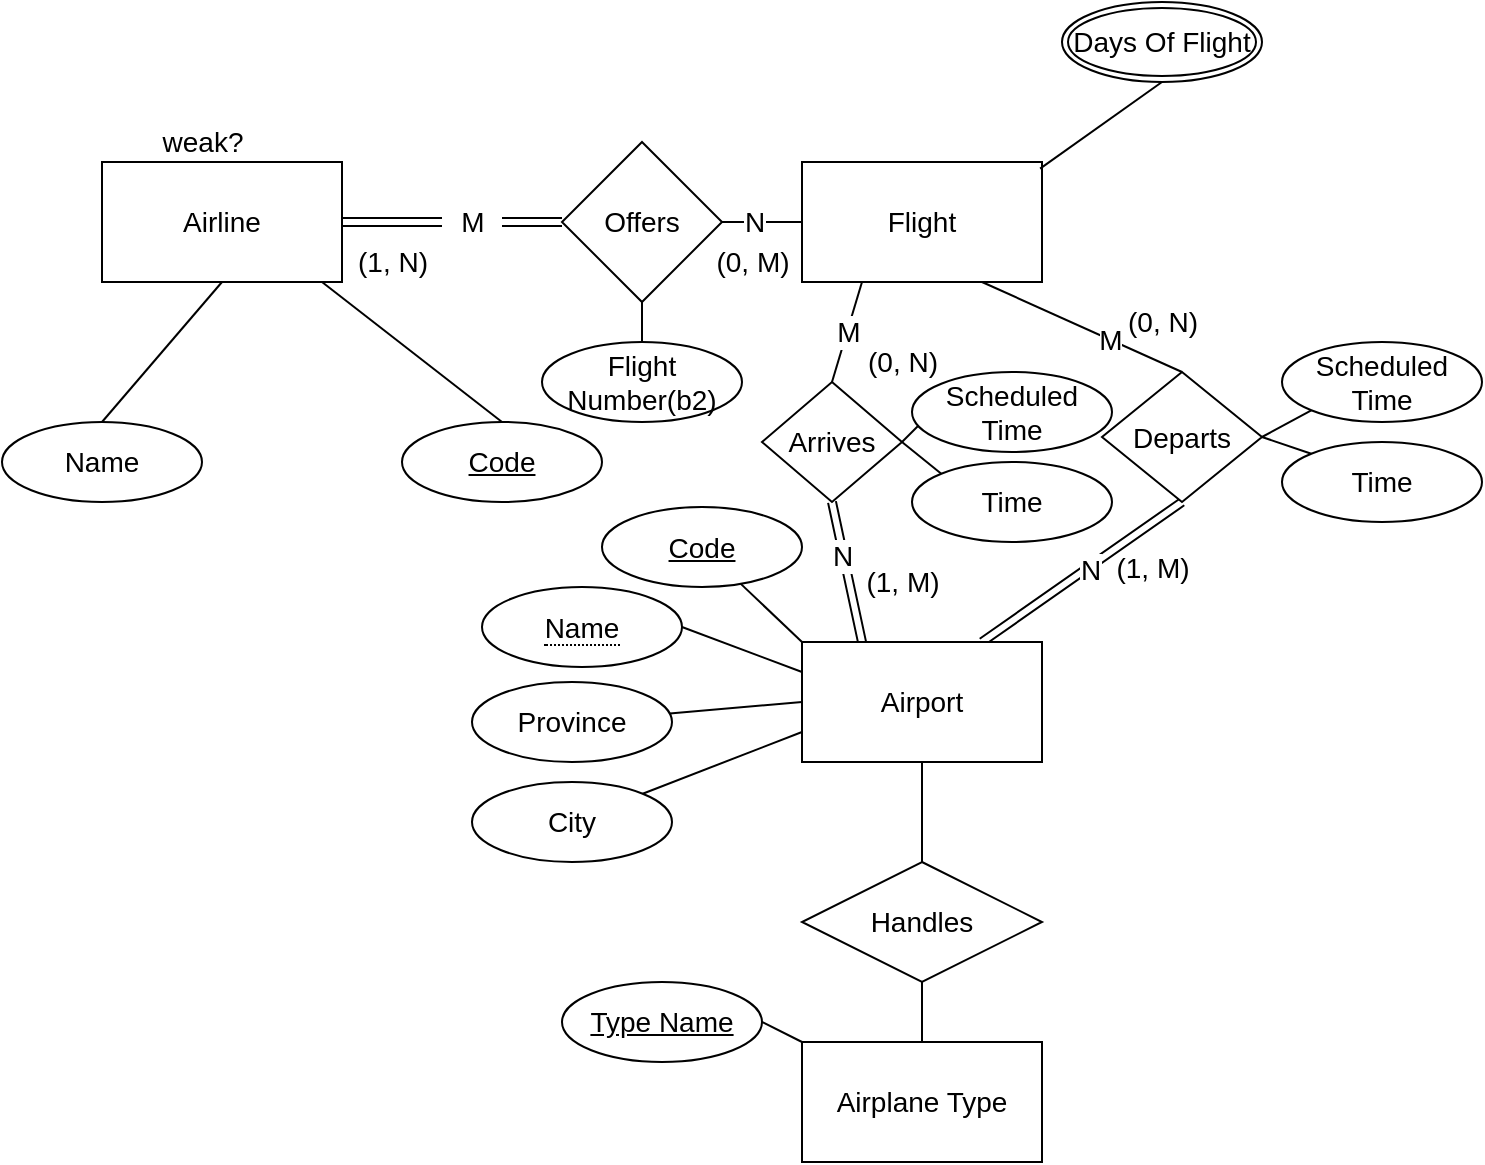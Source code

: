 <mxfile version="14.2.6" type="github">
  <diagram id="R2lEEEUBdFMjLlhIrx00" name="Page-1">
    <mxGraphModel dx="529" dy="261" grid="1" gridSize="10" guides="1" tooltips="1" connect="1" arrows="1" fold="1" page="1" pageScale="1" pageWidth="850" pageHeight="1100" math="0" shadow="0" extFonts="Permanent Marker^https://fonts.googleapis.com/css?family=Permanent+Marker">
      <root>
        <mxCell id="0" />
        <mxCell id="1" parent="0" />
        <mxCell id="889HRzhokT1V8vw9vYlZ-7" value="Airline" style="whiteSpace=wrap;html=1;align=center;fontSize=14;" vertex="1" parent="1">
          <mxGeometry x="190" y="360" width="120" height="60" as="geometry" />
        </mxCell>
        <mxCell id="889HRzhokT1V8vw9vYlZ-8" value="&lt;div&gt;Name&lt;/div&gt;" style="ellipse;whiteSpace=wrap;html=1;align=center;fontSize=14;" vertex="1" parent="1">
          <mxGeometry x="140" y="490" width="100" height="40" as="geometry" />
        </mxCell>
        <mxCell id="889HRzhokT1V8vw9vYlZ-9" value="Code " style="ellipse;whiteSpace=wrap;html=1;align=center;fontStyle=4;fontSize=14;" vertex="1" parent="1">
          <mxGeometry x="340" y="490" width="100" height="40" as="geometry" />
        </mxCell>
        <mxCell id="889HRzhokT1V8vw9vYlZ-11" value="" style="endArrow=none;html=1;rounded=0;fontSize=14;entryX=0.5;entryY=0;entryDx=0;entryDy=0;" edge="1" parent="1" target="889HRzhokT1V8vw9vYlZ-9">
          <mxGeometry relative="1" as="geometry">
            <mxPoint x="300" y="420" as="sourcePoint" />
            <mxPoint x="460" y="420" as="targetPoint" />
          </mxGeometry>
        </mxCell>
        <mxCell id="889HRzhokT1V8vw9vYlZ-12" value="" style="endArrow=none;html=1;rounded=0;fontSize=14;exitX=0.5;exitY=1;exitDx=0;exitDy=0;entryX=0.5;entryY=0;entryDx=0;entryDy=0;" edge="1" parent="1" source="889HRzhokT1V8vw9vYlZ-7" target="889HRzhokT1V8vw9vYlZ-8">
          <mxGeometry relative="1" as="geometry">
            <mxPoint x="-10" y="490" as="sourcePoint" />
            <mxPoint x="150" y="490" as="targetPoint" />
          </mxGeometry>
        </mxCell>
        <mxCell id="889HRzhokT1V8vw9vYlZ-13" value="" style="endArrow=none;html=1;rounded=0;fontSize=14;exitX=1;exitY=0.5;exitDx=0;exitDy=0;" edge="1" parent="1" source="889HRzhokT1V8vw9vYlZ-14">
          <mxGeometry relative="1" as="geometry">
            <mxPoint x="380" y="380" as="sourcePoint" />
            <mxPoint x="540" y="390" as="targetPoint" />
          </mxGeometry>
        </mxCell>
        <mxCell id="889HRzhokT1V8vw9vYlZ-48" value="N" style="edgeLabel;html=1;align=center;verticalAlign=middle;resizable=0;points=[];fontSize=14;" vertex="1" connectable="0" parent="889HRzhokT1V8vw9vYlZ-13">
          <mxGeometry x="-0.236" relative="1" as="geometry">
            <mxPoint as="offset" />
          </mxGeometry>
        </mxCell>
        <mxCell id="889HRzhokT1V8vw9vYlZ-14" value="&lt;div&gt;Offers&lt;/div&gt;" style="rhombus;whiteSpace=wrap;html=1;fontSize=14;" vertex="1" parent="1">
          <mxGeometry x="420" y="350" width="80" height="80" as="geometry" />
        </mxCell>
        <mxCell id="889HRzhokT1V8vw9vYlZ-15" value="" style="endArrow=none;html=1;rounded=0;fontSize=14;exitX=1;exitY=0.5;exitDx=0;exitDy=0;shape=link;" edge="1" parent="1" source="889HRzhokT1V8vw9vYlZ-42" target="889HRzhokT1V8vw9vYlZ-14">
          <mxGeometry relative="1" as="geometry">
            <mxPoint x="350" y="390" as="sourcePoint" />
            <mxPoint x="540" y="390" as="targetPoint" />
          </mxGeometry>
        </mxCell>
        <mxCell id="889HRzhokT1V8vw9vYlZ-21" value="Flight" style="whiteSpace=wrap;html=1;align=center;fontSize=14;" vertex="1" parent="1">
          <mxGeometry x="540" y="360" width="120" height="60" as="geometry" />
        </mxCell>
        <mxCell id="889HRzhokT1V8vw9vYlZ-28" value="Days Of Flight" style="ellipse;shape=doubleEllipse;margin=3;whiteSpace=wrap;html=1;align=center;fontSize=14;" vertex="1" parent="1">
          <mxGeometry x="670" y="280" width="100" height="40" as="geometry" />
        </mxCell>
        <mxCell id="889HRzhokT1V8vw9vYlZ-29" value="" style="endArrow=none;html=1;rounded=0;fontSize=14;entryX=0.5;entryY=1;entryDx=0;entryDy=0;exitX=0.992;exitY=0.055;exitDx=0;exitDy=0;exitPerimeter=0;" edge="1" parent="1" source="889HRzhokT1V8vw9vYlZ-21" target="889HRzhokT1V8vw9vYlZ-28">
          <mxGeometry relative="1" as="geometry">
            <mxPoint x="610" y="470" as="sourcePoint" />
            <mxPoint x="820" y="420" as="targetPoint" />
          </mxGeometry>
        </mxCell>
        <mxCell id="889HRzhokT1V8vw9vYlZ-76" style="edgeStyle=none;rounded=0;orthogonalLoop=1;jettySize=auto;html=1;exitX=1;exitY=0.5;exitDx=0;exitDy=0;endArrow=none;endFill=0;fontSize=14;" edge="1" parent="1" source="889HRzhokT1V8vw9vYlZ-34">
          <mxGeometry relative="1" as="geometry">
            <mxPoint x="600" y="490" as="targetPoint" />
          </mxGeometry>
        </mxCell>
        <mxCell id="889HRzhokT1V8vw9vYlZ-78" style="edgeStyle=none;rounded=0;orthogonalLoop=1;jettySize=auto;html=1;exitX=1;exitY=0.5;exitDx=0;exitDy=0;endArrow=none;endFill=0;fontSize=14;entryX=0;entryY=0;entryDx=0;entryDy=0;" edge="1" parent="1" source="889HRzhokT1V8vw9vYlZ-34" target="889HRzhokT1V8vw9vYlZ-79">
          <mxGeometry relative="1" as="geometry">
            <mxPoint x="600" y="510" as="targetPoint" />
          </mxGeometry>
        </mxCell>
        <mxCell id="889HRzhokT1V8vw9vYlZ-34" value="Arrives" style="shape=rhombus;perimeter=rhombusPerimeter;whiteSpace=wrap;html=1;align=center;fontSize=14;" vertex="1" parent="1">
          <mxGeometry x="520" y="470" width="70" height="60" as="geometry" />
        </mxCell>
        <mxCell id="889HRzhokT1V8vw9vYlZ-38" value="" style="endArrow=none;html=1;rounded=0;fontSize=14;exitX=0.25;exitY=1;exitDx=0;exitDy=0;entryX=0.5;entryY=0;entryDx=0;entryDy=0;" edge="1" parent="1" source="889HRzhokT1V8vw9vYlZ-21" target="889HRzhokT1V8vw9vYlZ-34">
          <mxGeometry relative="1" as="geometry">
            <mxPoint x="440" y="240" as="sourcePoint" />
            <mxPoint x="600" y="240" as="targetPoint" />
          </mxGeometry>
        </mxCell>
        <mxCell id="889HRzhokT1V8vw9vYlZ-62" value="M" style="edgeLabel;html=1;align=center;verticalAlign=middle;resizable=0;points=[];fontSize=14;" vertex="1" connectable="0" parent="889HRzhokT1V8vw9vYlZ-38">
          <mxGeometry x="-0.01" relative="1" as="geometry">
            <mxPoint as="offset" />
          </mxGeometry>
        </mxCell>
        <mxCell id="889HRzhokT1V8vw9vYlZ-67" style="edgeStyle=none;rounded=0;orthogonalLoop=1;jettySize=auto;html=1;entryX=0;entryY=0;entryDx=0;entryDy=0;endArrow=none;endFill=0;fontSize=14;" edge="1" parent="1" source="889HRzhokT1V8vw9vYlZ-39" target="889HRzhokT1V8vw9vYlZ-57">
          <mxGeometry relative="1" as="geometry" />
        </mxCell>
        <mxCell id="889HRzhokT1V8vw9vYlZ-39" value="Code" style="ellipse;whiteSpace=wrap;html=1;align=center;fontStyle=4;fontSize=14;" vertex="1" parent="1">
          <mxGeometry x="440" y="532.5" width="100" height="40" as="geometry" />
        </mxCell>
        <mxCell id="889HRzhokT1V8vw9vYlZ-41" value="Province" style="ellipse;whiteSpace=wrap;html=1;align=center;fontSize=14;" vertex="1" parent="1">
          <mxGeometry x="375" y="620" width="100" height="40" as="geometry" />
        </mxCell>
        <mxCell id="889HRzhokT1V8vw9vYlZ-44" value="" style="edgeStyle=orthogonalEdgeStyle;shape=link;rounded=0;orthogonalLoop=1;jettySize=auto;html=1;fontSize=14;" edge="1" parent="1" source="889HRzhokT1V8vw9vYlZ-42" target="889HRzhokT1V8vw9vYlZ-7">
          <mxGeometry relative="1" as="geometry" />
        </mxCell>
        <mxCell id="889HRzhokT1V8vw9vYlZ-45" value="" style="edgeStyle=orthogonalEdgeStyle;shape=link;rounded=0;orthogonalLoop=1;jettySize=auto;html=1;fontSize=14;" edge="1" parent="1" source="889HRzhokT1V8vw9vYlZ-42" target="889HRzhokT1V8vw9vYlZ-14">
          <mxGeometry relative="1" as="geometry" />
        </mxCell>
        <mxCell id="889HRzhokT1V8vw9vYlZ-42" value="M" style="text;html=1;align=center;verticalAlign=middle;resizable=0;points=[];autosize=1;fontSize=14;" vertex="1" parent="1">
          <mxGeometry x="360" y="380" width="30" height="20" as="geometry" />
        </mxCell>
        <mxCell id="889HRzhokT1V8vw9vYlZ-43" value="" style="endArrow=none;html=1;rounded=0;fontSize=14;exitX=1;exitY=0.5;exitDx=0;exitDy=0;shape=link;" edge="1" parent="1" source="889HRzhokT1V8vw9vYlZ-7" target="889HRzhokT1V8vw9vYlZ-42">
          <mxGeometry relative="1" as="geometry">
            <mxPoint x="350" y="390" as="sourcePoint" />
            <mxPoint x="400" y="390" as="targetPoint" />
          </mxGeometry>
        </mxCell>
        <mxCell id="889HRzhokT1V8vw9vYlZ-46" value="(1, N)" style="text;html=1;align=center;verticalAlign=middle;resizable=0;points=[];autosize=1;fontSize=14;" vertex="1" parent="1">
          <mxGeometry x="310" y="400" width="50" height="20" as="geometry" />
        </mxCell>
        <mxCell id="889HRzhokT1V8vw9vYlZ-47" value="(0, M)" style="text;html=1;align=center;verticalAlign=middle;resizable=0;points=[];autosize=1;fontSize=14;" vertex="1" parent="1">
          <mxGeometry x="490" y="400" width="50" height="20" as="geometry" />
        </mxCell>
        <mxCell id="889HRzhokT1V8vw9vYlZ-49" value="" style="endArrow=none;html=1;fontSize=14;" edge="1" parent="1">
          <mxGeometry width="50" height="50" relative="1" as="geometry">
            <mxPoint x="460" y="450" as="sourcePoint" />
            <mxPoint x="460" y="430" as="targetPoint" />
          </mxGeometry>
        </mxCell>
        <mxCell id="889HRzhokT1V8vw9vYlZ-50" value="Flight Number(b2)" style="ellipse;whiteSpace=wrap;html=1;align=center;fontSize=14;" vertex="1" parent="1">
          <mxGeometry x="410" y="450" width="100" height="40" as="geometry" />
        </mxCell>
        <mxCell id="889HRzhokT1V8vw9vYlZ-53" style="orthogonalLoop=1;jettySize=auto;html=1;exitX=0.5;exitY=1;exitDx=0;exitDy=0;fontSize=14;rounded=0;endArrow=none;endFill=0;entryX=0.75;entryY=0;entryDx=0;entryDy=0;shape=link;" edge="1" parent="1" source="889HRzhokT1V8vw9vYlZ-51" target="889HRzhokT1V8vw9vYlZ-57">
          <mxGeometry relative="1" as="geometry">
            <mxPoint x="620" y="570" as="targetPoint" />
          </mxGeometry>
        </mxCell>
        <mxCell id="889HRzhokT1V8vw9vYlZ-65" value="N" style="edgeLabel;html=1;align=center;verticalAlign=middle;resizable=0;points=[];fontSize=14;" vertex="1" connectable="0" parent="889HRzhokT1V8vw9vYlZ-53">
          <mxGeometry x="-0.055" y="1" relative="1" as="geometry">
            <mxPoint as="offset" />
          </mxGeometry>
        </mxCell>
        <mxCell id="889HRzhokT1V8vw9vYlZ-82" style="edgeStyle=none;rounded=0;orthogonalLoop=1;jettySize=auto;html=1;exitX=1;exitY=0.5;exitDx=0;exitDy=0;entryX=0;entryY=1;entryDx=0;entryDy=0;endArrow=none;endFill=0;fontSize=14;" edge="1" parent="1" source="889HRzhokT1V8vw9vYlZ-51" target="889HRzhokT1V8vw9vYlZ-80">
          <mxGeometry relative="1" as="geometry" />
        </mxCell>
        <mxCell id="889HRzhokT1V8vw9vYlZ-51" value="Departs" style="shape=rhombus;perimeter=rhombusPerimeter;whiteSpace=wrap;html=1;align=center;fontSize=14;" vertex="1" parent="1">
          <mxGeometry x="690" y="465" width="80" height="65" as="geometry" />
        </mxCell>
        <mxCell id="889HRzhokT1V8vw9vYlZ-52" value="" style="endArrow=none;html=1;rounded=0;fontSize=14;entryX=0.5;entryY=0;entryDx=0;entryDy=0;exitX=0.75;exitY=1;exitDx=0;exitDy=0;" edge="1" parent="1" source="889HRzhokT1V8vw9vYlZ-21" target="889HRzhokT1V8vw9vYlZ-51">
          <mxGeometry relative="1" as="geometry">
            <mxPoint x="600" y="320" as="sourcePoint" />
            <mxPoint x="760" y="170" as="targetPoint" />
          </mxGeometry>
        </mxCell>
        <mxCell id="889HRzhokT1V8vw9vYlZ-64" value="M" style="edgeLabel;html=1;align=center;verticalAlign=middle;resizable=0;points=[];fontSize=14;" vertex="1" connectable="0" parent="889HRzhokT1V8vw9vYlZ-52">
          <mxGeometry x="0.268" relative="1" as="geometry">
            <mxPoint as="offset" />
          </mxGeometry>
        </mxCell>
        <mxCell id="889HRzhokT1V8vw9vYlZ-57" value="Airport" style="whiteSpace=wrap;html=1;align=center;fontSize=14;" vertex="1" parent="1">
          <mxGeometry x="540" y="600" width="120" height="60" as="geometry" />
        </mxCell>
        <mxCell id="889HRzhokT1V8vw9vYlZ-60" value="" style="endArrow=none;html=1;rounded=0;fontSize=14;entryX=0.25;entryY=0;entryDx=0;entryDy=0;exitX=0.5;exitY=1;exitDx=0;exitDy=0;shape=link;" edge="1" parent="1" source="889HRzhokT1V8vw9vYlZ-34" target="889HRzhokT1V8vw9vYlZ-57">
          <mxGeometry relative="1" as="geometry">
            <mxPoint x="550" y="529.31" as="sourcePoint" />
            <mxPoint x="710" y="529.31" as="targetPoint" />
          </mxGeometry>
        </mxCell>
        <mxCell id="889HRzhokT1V8vw9vYlZ-63" value="N" style="edgeLabel;html=1;align=center;verticalAlign=middle;resizable=0;points=[];fontSize=14;" vertex="1" connectable="0" parent="889HRzhokT1V8vw9vYlZ-60">
          <mxGeometry x="-0.352" relative="1" as="geometry">
            <mxPoint y="3.91" as="offset" />
          </mxGeometry>
        </mxCell>
        <mxCell id="889HRzhokT1V8vw9vYlZ-61" value="weak?" style="text;html=1;align=center;verticalAlign=middle;resizable=0;points=[];autosize=1;fontSize=14;" vertex="1" parent="1">
          <mxGeometry x="210" y="340" width="60" height="20" as="geometry" />
        </mxCell>
        <mxCell id="889HRzhokT1V8vw9vYlZ-66" value="" style="endArrow=none;html=1;rounded=0;fontSize=14;exitX=1;exitY=0.5;exitDx=0;exitDy=0;entryX=0;entryY=0.25;entryDx=0;entryDy=0;" edge="1" parent="1" source="889HRzhokT1V8vw9vYlZ-73" target="889HRzhokT1V8vw9vYlZ-57">
          <mxGeometry relative="1" as="geometry">
            <mxPoint x="460.355" y="585.858" as="sourcePoint" />
            <mxPoint x="540" y="600" as="targetPoint" />
          </mxGeometry>
        </mxCell>
        <mxCell id="889HRzhokT1V8vw9vYlZ-68" value="" style="endArrow=none;html=1;rounded=0;fontSize=14;entryX=0;entryY=0.5;entryDx=0;entryDy=0;" edge="1" parent="1" source="889HRzhokT1V8vw9vYlZ-41" target="889HRzhokT1V8vw9vYlZ-57">
          <mxGeometry relative="1" as="geometry">
            <mxPoint x="380" y="639.6" as="sourcePoint" />
            <mxPoint x="540" y="639.6" as="targetPoint" />
          </mxGeometry>
        </mxCell>
        <mxCell id="889HRzhokT1V8vw9vYlZ-69" value="(0, N)" style="text;html=1;align=center;verticalAlign=middle;resizable=0;points=[];autosize=1;fontSize=14;" vertex="1" parent="1">
          <mxGeometry x="565" y="450" width="50" height="20" as="geometry" />
        </mxCell>
        <mxCell id="889HRzhokT1V8vw9vYlZ-70" value="(0, N)" style="text;html=1;align=center;verticalAlign=middle;resizable=0;points=[];autosize=1;fontSize=14;" vertex="1" parent="1">
          <mxGeometry x="695" y="430" width="50" height="20" as="geometry" />
        </mxCell>
        <mxCell id="889HRzhokT1V8vw9vYlZ-71" value="(1, M)" style="text;html=1;align=center;verticalAlign=middle;resizable=0;points=[];autosize=1;fontSize=14;" vertex="1" parent="1">
          <mxGeometry x="690" y="552.5" width="50" height="20" as="geometry" />
        </mxCell>
        <mxCell id="889HRzhokT1V8vw9vYlZ-72" value="(1, M)" style="text;html=1;align=center;verticalAlign=middle;resizable=0;points=[];autosize=1;fontSize=14;rotation=0;" vertex="1" parent="1">
          <mxGeometry x="565" y="560" width="50" height="20" as="geometry" />
        </mxCell>
        <mxCell id="889HRzhokT1V8vw9vYlZ-73" value="&lt;span style=&quot;border-bottom: 1px dotted&quot;&gt;Name&lt;br&gt;&lt;/span&gt;" style="ellipse;whiteSpace=wrap;html=1;align=center;fontSize=14;" vertex="1" parent="1">
          <mxGeometry x="380" y="572.5" width="100" height="40" as="geometry" />
        </mxCell>
        <mxCell id="889HRzhokT1V8vw9vYlZ-74" value="&lt;div&gt;City&lt;/div&gt;" style="ellipse;whiteSpace=wrap;html=1;align=center;fontSize=14;" vertex="1" parent="1">
          <mxGeometry x="375" y="670" width="100" height="40" as="geometry" />
        </mxCell>
        <mxCell id="889HRzhokT1V8vw9vYlZ-75" value="" style="endArrow=none;html=1;rounded=0;fontSize=14;entryX=0;entryY=0.75;entryDx=0;entryDy=0;exitX=1;exitY=0;exitDx=0;exitDy=0;" edge="1" parent="1" source="889HRzhokT1V8vw9vYlZ-74" target="889HRzhokT1V8vw9vYlZ-57">
          <mxGeometry relative="1" as="geometry">
            <mxPoint x="480" y="689.86" as="sourcePoint" />
            <mxPoint x="640" y="689.86" as="targetPoint" />
          </mxGeometry>
        </mxCell>
        <mxCell id="889HRzhokT1V8vw9vYlZ-77" value="Scheduled Time" style="ellipse;whiteSpace=wrap;html=1;align=center;fontSize=14;" vertex="1" parent="1">
          <mxGeometry x="595" y="465" width="100" height="40" as="geometry" />
        </mxCell>
        <mxCell id="889HRzhokT1V8vw9vYlZ-79" value="Time" style="ellipse;whiteSpace=wrap;html=1;align=center;fontSize=14;" vertex="1" parent="1">
          <mxGeometry x="595" y="510" width="100" height="40" as="geometry" />
        </mxCell>
        <mxCell id="889HRzhokT1V8vw9vYlZ-80" value="Scheduled Time" style="ellipse;whiteSpace=wrap;html=1;align=center;fontSize=14;" vertex="1" parent="1">
          <mxGeometry x="780" y="450" width="100" height="40" as="geometry" />
        </mxCell>
        <mxCell id="889HRzhokT1V8vw9vYlZ-83" style="edgeStyle=none;rounded=0;orthogonalLoop=1;jettySize=auto;html=1;exitX=0;exitY=0;exitDx=0;exitDy=0;entryX=1;entryY=0.5;entryDx=0;entryDy=0;endArrow=none;endFill=0;fontSize=14;" edge="1" parent="1" source="889HRzhokT1V8vw9vYlZ-81" target="889HRzhokT1V8vw9vYlZ-51">
          <mxGeometry relative="1" as="geometry" />
        </mxCell>
        <mxCell id="889HRzhokT1V8vw9vYlZ-81" value="Time" style="ellipse;whiteSpace=wrap;html=1;align=center;fontSize=14;" vertex="1" parent="1">
          <mxGeometry x="780" y="500" width="100" height="40" as="geometry" />
        </mxCell>
        <mxCell id="889HRzhokT1V8vw9vYlZ-87" value="" style="edgeStyle=none;rounded=0;orthogonalLoop=1;jettySize=auto;html=1;endArrow=none;endFill=0;fontSize=14;" edge="1" parent="1" source="889HRzhokT1V8vw9vYlZ-85" target="889HRzhokT1V8vw9vYlZ-57">
          <mxGeometry relative="1" as="geometry" />
        </mxCell>
        <mxCell id="889HRzhokT1V8vw9vYlZ-85" value="Handles" style="shape=rhombus;perimeter=rhombusPerimeter;whiteSpace=wrap;html=1;align=center;fontSize=14;" vertex="1" parent="1">
          <mxGeometry x="540" y="710" width="120" height="60" as="geometry" />
        </mxCell>
        <mxCell id="889HRzhokT1V8vw9vYlZ-90" value="" style="edgeStyle=none;rounded=0;orthogonalLoop=1;jettySize=auto;html=1;endArrow=none;endFill=0;fontSize=14;" edge="1" parent="1" source="889HRzhokT1V8vw9vYlZ-89" target="889HRzhokT1V8vw9vYlZ-85">
          <mxGeometry relative="1" as="geometry" />
        </mxCell>
        <mxCell id="889HRzhokT1V8vw9vYlZ-89" value="Airplane Type" style="whiteSpace=wrap;html=1;align=center;fontSize=14;" vertex="1" parent="1">
          <mxGeometry x="540" y="800" width="120" height="60" as="geometry" />
        </mxCell>
        <mxCell id="889HRzhokT1V8vw9vYlZ-93" value="Type Name" style="ellipse;whiteSpace=wrap;html=1;align=center;fontStyle=4;fontSize=14;" vertex="1" parent="1">
          <mxGeometry x="420" y="770" width="100" height="40" as="geometry" />
        </mxCell>
        <mxCell id="889HRzhokT1V8vw9vYlZ-94" value="" style="endArrow=none;html=1;rounded=0;fontSize=14;exitX=1;exitY=0.5;exitDx=0;exitDy=0;" edge="1" parent="1" source="889HRzhokT1V8vw9vYlZ-93" target="889HRzhokT1V8vw9vYlZ-89">
          <mxGeometry relative="1" as="geometry">
            <mxPoint x="510" y="800" as="sourcePoint" />
            <mxPoint x="660" y="800" as="targetPoint" />
          </mxGeometry>
        </mxCell>
      </root>
    </mxGraphModel>
  </diagram>
</mxfile>
